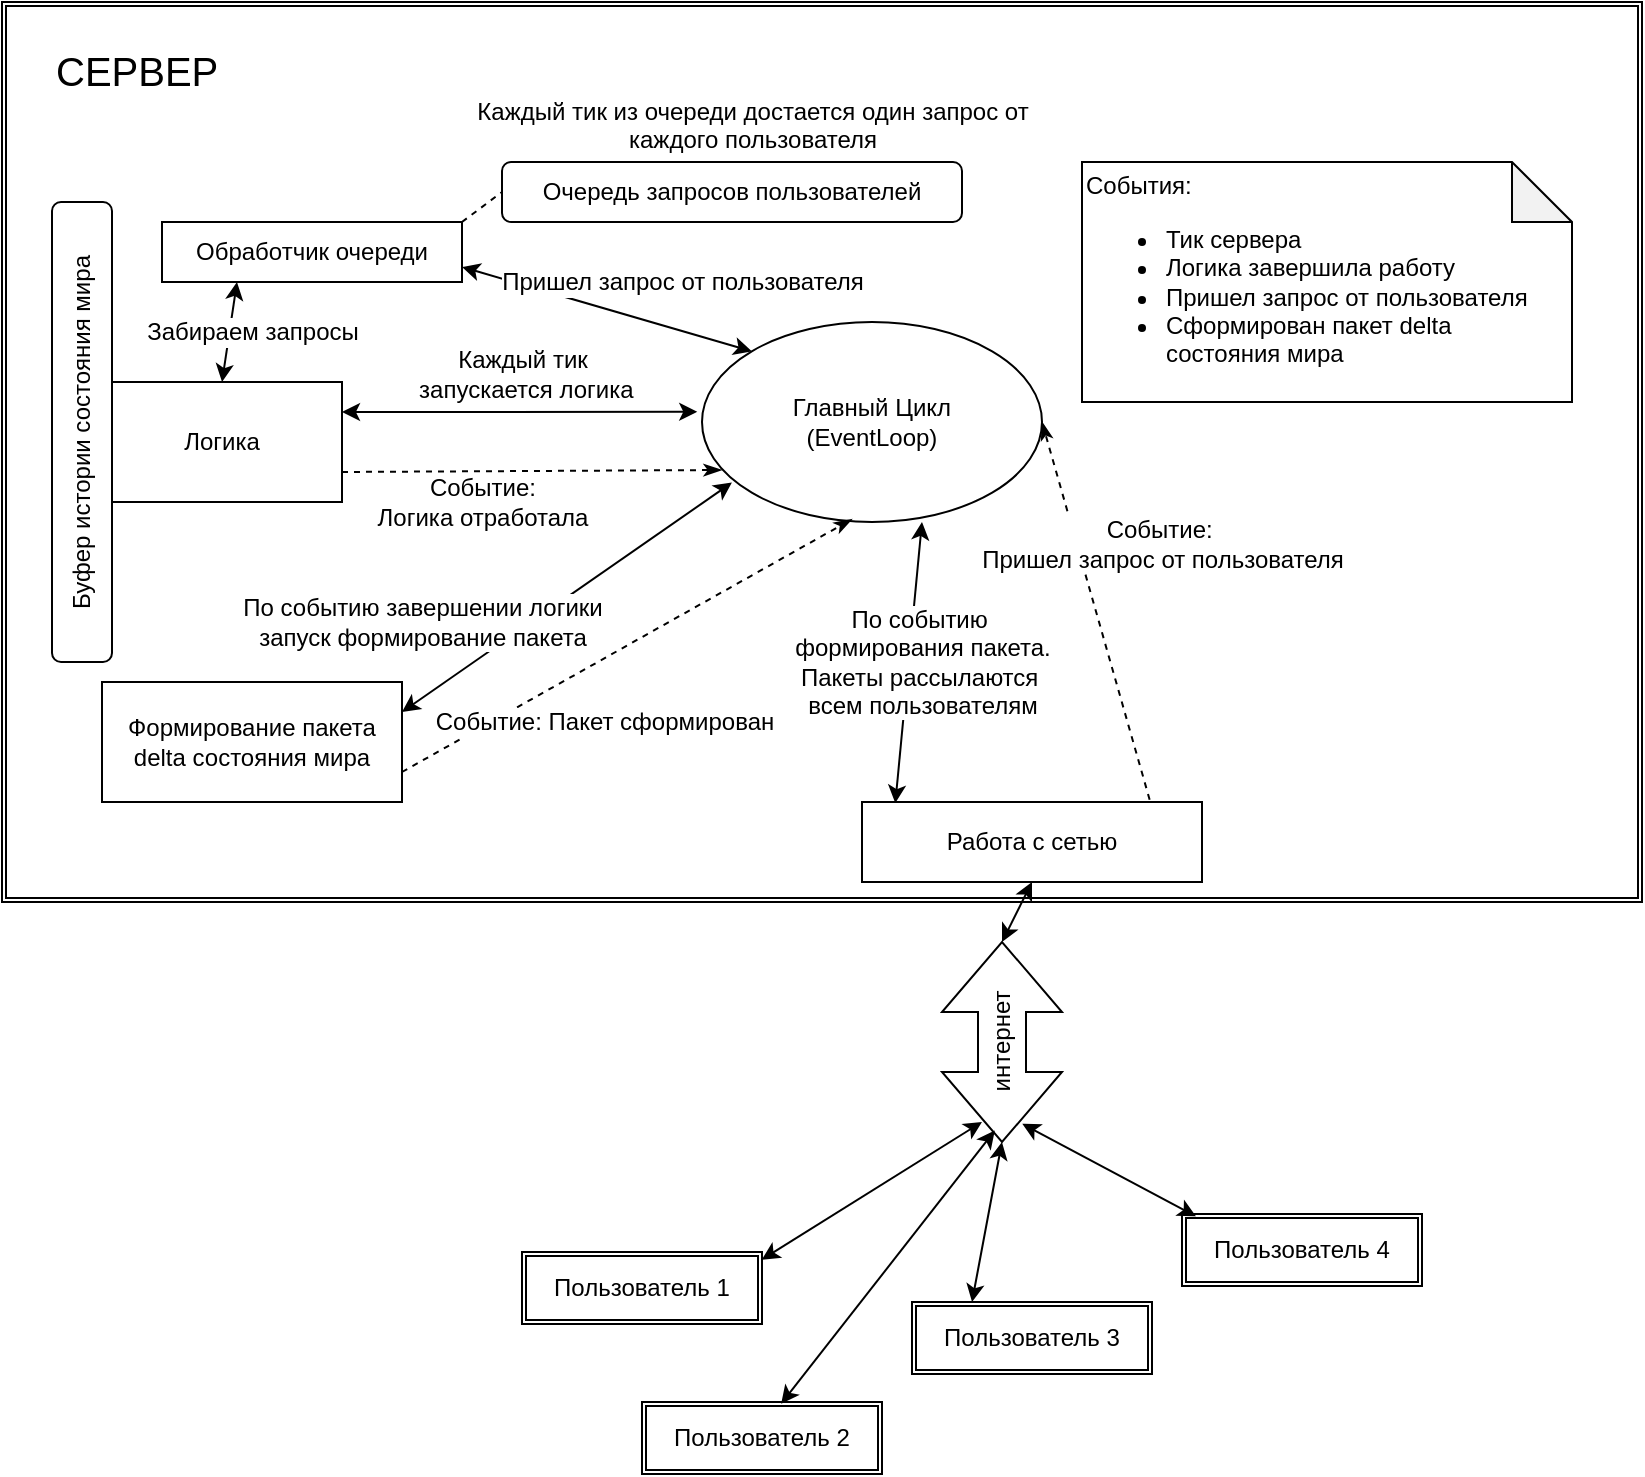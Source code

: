 <mxfile version="12.0.2" type="github" pages="1"><diagram id="n3CWlakhkd7H_7VRZHl7" name="Страница 1"><mxGraphModel dx="2249" dy="2054" grid="1" gridSize="10" guides="1" tooltips="1" connect="1" arrows="1" fold="1" page="1" pageScale="1" pageWidth="827" pageHeight="1169" math="0" shadow="0"><root><mxCell id="0"/><mxCell id="1" parent="0"/><mxCell id="3algpoN-MkSjuzmfYaeS-44" value="" style="shape=ext;double=1;rounded=0;whiteSpace=wrap;html=1;" vertex="1" parent="1"><mxGeometry x="-30" y="-40" width="820" height="450" as="geometry"/></mxCell><mxCell id="3algpoN-MkSjuzmfYaeS-2" value="Главный Цикл&lt;br&gt;(EventLoop)" style="ellipse;whiteSpace=wrap;html=1;" vertex="1" parent="1"><mxGeometry x="320" y="120" width="170" height="100" as="geometry"/></mxCell><mxCell id="3algpoN-MkSjuzmfYaeS-3" value="Логика" style="rounded=0;whiteSpace=wrap;html=1;" vertex="1" parent="1"><mxGeometry x="20" y="150" width="120" height="60" as="geometry"/></mxCell><mxCell id="3algpoN-MkSjuzmfYaeS-4" value="События:&lt;br&gt;&lt;ul&gt;&lt;li&gt;Тик сервера&lt;/li&gt;&lt;li&gt;Логика завершила работу&lt;/li&gt;&lt;li&gt;Пришел запрос от пользователя&lt;/li&gt;&lt;li&gt;Сформирован пакет delta состояния мира&lt;/li&gt;&lt;/ul&gt;" style="shape=note;whiteSpace=wrap;html=1;backgroundOutline=1;darkOpacity=0.05;align=left;" vertex="1" parent="1"><mxGeometry x="510" y="40" width="245" height="120" as="geometry"/></mxCell><mxCell id="3algpoN-MkSjuzmfYaeS-5" value="" style="endArrow=classic;startArrow=classic;html=1;entryX=-0.014;entryY=0.449;entryDx=0;entryDy=0;entryPerimeter=0;exitX=1;exitY=0.25;exitDx=0;exitDy=0;" edge="1" parent="1" source="3algpoN-MkSjuzmfYaeS-3" target="3algpoN-MkSjuzmfYaeS-2"><mxGeometry width="50" height="50" relative="1" as="geometry"><mxPoint x="80" y="290" as="sourcePoint"/><mxPoint x="130" y="240" as="targetPoint"/></mxGeometry></mxCell><mxCell id="3algpoN-MkSjuzmfYaeS-6" value="Каждый тик&lt;br&gt;&amp;nbsp;запускается логика" style="text;html=1;resizable=0;points=[];align=center;verticalAlign=middle;labelBackgroundColor=#ffffff;" vertex="1" connectable="0" parent="3algpoN-MkSjuzmfYaeS-5"><mxGeometry x="-0.142" y="3" relative="1" as="geometry"><mxPoint x="13.5" y="-16.5" as="offset"/></mxGeometry></mxCell><mxCell id="3algpoN-MkSjuzmfYaeS-8" value="Формирование пакета delta состояния мира" style="rounded=0;whiteSpace=wrap;html=1;" vertex="1" parent="1"><mxGeometry x="20" y="300" width="150" height="60" as="geometry"/></mxCell><mxCell id="3algpoN-MkSjuzmfYaeS-13" value="" style="endArrow=classicThin;dashed=1;html=1;exitX=1;exitY=0.75;exitDx=0;exitDy=0;entryX=0.058;entryY=0.74;entryDx=0;entryDy=0;entryPerimeter=0;startArrow=none;startFill=0;endFill=1;" edge="1" parent="1" source="3algpoN-MkSjuzmfYaeS-3" target="3algpoN-MkSjuzmfYaeS-2"><mxGeometry width="50" height="50" relative="1" as="geometry"><mxPoint x="160" y="235" as="sourcePoint"/><mxPoint x="210" y="185" as="targetPoint"/></mxGeometry></mxCell><mxCell id="3algpoN-MkSjuzmfYaeS-14" value="Событие: &lt;br&gt;Логика отработала" style="text;html=1;resizable=0;points=[];align=center;verticalAlign=middle;labelBackgroundColor=#ffffff;" vertex="1" connectable="0" parent="3algpoN-MkSjuzmfYaeS-13"><mxGeometry x="-0.216" y="-1" relative="1" as="geometry"><mxPoint x="-4.5" y="14.5" as="offset"/></mxGeometry></mxCell><mxCell id="3algpoN-MkSjuzmfYaeS-15" value="" style="endArrow=classic;startArrow=classic;html=1;entryX=0.088;entryY=0.803;entryDx=0;entryDy=0;entryPerimeter=0;exitX=1;exitY=0.25;exitDx=0;exitDy=0;" edge="1" parent="1" source="3algpoN-MkSjuzmfYaeS-8" target="3algpoN-MkSjuzmfYaeS-2"><mxGeometry width="50" height="50" relative="1" as="geometry"><mxPoint x="190" y="320" as="sourcePoint"/><mxPoint x="240" y="270" as="targetPoint"/></mxGeometry></mxCell><mxCell id="3algpoN-MkSjuzmfYaeS-16" value="По событию завершении логики&lt;br&gt;запуск формирование пакета" style="text;html=1;resizable=0;points=[];align=center;verticalAlign=middle;labelBackgroundColor=#ffffff;" vertex="1" connectable="0" parent="3algpoN-MkSjuzmfYaeS-15"><mxGeometry x="-0.215" y="-1" relative="1" as="geometry"><mxPoint x="-55.5" y="-1" as="offset"/></mxGeometry></mxCell><mxCell id="3algpoN-MkSjuzmfYaeS-17" value="Очередь запросов пользователей" style="rounded=1;whiteSpace=wrap;html=1;" vertex="1" parent="1"><mxGeometry x="220" y="40" width="230" height="30" as="geometry"/></mxCell><mxCell id="3algpoN-MkSjuzmfYaeS-19" value="Каждый тик из очереди достается один запрос от&lt;br&gt;каждого пользователя" style="text;html=1;resizable=0;points=[];autosize=1;align=center;verticalAlign=top;spacingTop=-4;" vertex="1" parent="1"><mxGeometry x="200" y="5" width="290" height="30" as="geometry"/></mxCell><mxCell id="3algpoN-MkSjuzmfYaeS-20" value="Обработчик очереди" style="rounded=0;whiteSpace=wrap;html=1;" vertex="1" parent="1"><mxGeometry x="50" y="70" width="150" height="30" as="geometry"/></mxCell><mxCell id="3algpoN-MkSjuzmfYaeS-21" value="" style="endArrow=classic;startArrow=classic;html=1;entryX=0;entryY=0;entryDx=0;entryDy=0;exitX=1;exitY=0.75;exitDx=0;exitDy=0;" edge="1" parent="1" source="3algpoN-MkSjuzmfYaeS-20" target="3algpoN-MkSjuzmfYaeS-2"><mxGeometry width="50" height="50" relative="1" as="geometry"><mxPoint x="20" y="430" as="sourcePoint"/><mxPoint x="70" y="380" as="targetPoint"/></mxGeometry></mxCell><mxCell id="3algpoN-MkSjuzmfYaeS-22" value="Пришел запрос от пользователя" style="text;html=1;resizable=0;points=[];align=center;verticalAlign=middle;labelBackgroundColor=#ffffff;" vertex="1" connectable="0" parent="3algpoN-MkSjuzmfYaeS-21"><mxGeometry x="-0.41" y="-1" relative="1" as="geometry"><mxPoint x="67.5" y="-6" as="offset"/></mxGeometry></mxCell><mxCell id="3algpoN-MkSjuzmfYaeS-23" value="" style="endArrow=classic;startArrow=classic;html=1;entryX=0.25;entryY=1;entryDx=0;entryDy=0;" edge="1" parent="1" target="3algpoN-MkSjuzmfYaeS-20"><mxGeometry width="50" height="50" relative="1" as="geometry"><mxPoint x="80" y="150" as="sourcePoint"/><mxPoint x="70" y="380" as="targetPoint"/></mxGeometry></mxCell><mxCell id="3algpoN-MkSjuzmfYaeS-24" value="Забираем запросы" style="text;html=1;resizable=0;points=[];align=center;verticalAlign=middle;labelBackgroundColor=#ffffff;" vertex="1" connectable="0" parent="3algpoN-MkSjuzmfYaeS-23"><mxGeometry x="0.311" y="3" relative="1" as="geometry"><mxPoint x="13" y="8" as="offset"/></mxGeometry></mxCell><mxCell id="3algpoN-MkSjuzmfYaeS-25" value="" style="endArrow=none;dashed=1;html=1;entryX=0;entryY=0.5;entryDx=0;entryDy=0;exitX=1;exitY=0;exitDx=0;exitDy=0;exitPerimeter=0;" edge="1" parent="1" source="3algpoN-MkSjuzmfYaeS-20" target="3algpoN-MkSjuzmfYaeS-17"><mxGeometry width="50" height="50" relative="1" as="geometry"><mxPoint x="20" y="430" as="sourcePoint"/><mxPoint x="70" y="380" as="targetPoint"/></mxGeometry></mxCell><mxCell id="3algpoN-MkSjuzmfYaeS-26" value="Работа с сетью" style="rounded=0;whiteSpace=wrap;html=1;" vertex="1" parent="1"><mxGeometry x="400" y="360" width="170" height="40" as="geometry"/></mxCell><mxCell id="3algpoN-MkSjuzmfYaeS-27" value="" style="endArrow=classicThin;dashed=1;html=1;exitX=0.846;exitY=-0.029;exitDx=0;exitDy=0;exitPerimeter=0;entryX=1;entryY=0.5;entryDx=0;entryDy=0;endFill=1;" edge="1" parent="1" source="3algpoN-MkSjuzmfYaeS-26" target="3algpoN-MkSjuzmfYaeS-2"><mxGeometry width="50" height="50" relative="1" as="geometry"><mxPoint x="540" y="290" as="sourcePoint"/><mxPoint x="590" y="240" as="targetPoint"/></mxGeometry></mxCell><mxCell id="3algpoN-MkSjuzmfYaeS-28" value="Событие:&amp;nbsp;&lt;br&gt;Пришел запрос от пользователя" style="text;html=1;resizable=0;points=[];align=center;verticalAlign=middle;labelBackgroundColor=#ffffff;" vertex="1" connectable="0" parent="3algpoN-MkSjuzmfYaeS-27"><mxGeometry x="0.163" y="-1" relative="1" as="geometry"><mxPoint x="36.5" y="-18.5" as="offset"/></mxGeometry></mxCell><mxCell id="3algpoN-MkSjuzmfYaeS-29" value="" style="endArrow=classicThin;dashed=1;html=1;exitX=1;exitY=0.75;exitDx=0;exitDy=0;entryX=0.441;entryY=0.986;entryDx=0;entryDy=0;entryPerimeter=0;endFill=1;" edge="1" parent="1" source="3algpoN-MkSjuzmfYaeS-8" target="3algpoN-MkSjuzmfYaeS-2"><mxGeometry width="50" height="50" relative="1" as="geometry"><mxPoint x="200" y="370" as="sourcePoint"/><mxPoint x="250" y="320" as="targetPoint"/></mxGeometry></mxCell><mxCell id="3algpoN-MkSjuzmfYaeS-30" value="Событие: Пакет сформирован" style="text;html=1;resizable=0;points=[];align=center;verticalAlign=middle;labelBackgroundColor=#ffffff;" vertex="1" connectable="0" parent="3algpoN-MkSjuzmfYaeS-29"><mxGeometry x="0.852" relative="1" as="geometry"><mxPoint x="-108" y="92" as="offset"/></mxGeometry></mxCell><mxCell id="3algpoN-MkSjuzmfYaeS-31" value="" style="endArrow=classic;startArrow=classic;html=1;entryX=0.647;entryY=1;entryDx=0;entryDy=0;entryPerimeter=0;exitX=0.098;exitY=0.014;exitDx=0;exitDy=0;exitPerimeter=0;" edge="1" parent="1" source="3algpoN-MkSjuzmfYaeS-26" target="3algpoN-MkSjuzmfYaeS-2"><mxGeometry width="50" height="50" relative="1" as="geometry"><mxPoint x="335" y="390" as="sourcePoint"/><mxPoint x="385" y="340" as="targetPoint"/></mxGeometry></mxCell><mxCell id="3algpoN-MkSjuzmfYaeS-32" value="По событию&amp;nbsp;&lt;br&gt;формирования пакета.&lt;br&gt;Пакеты рассылаются&amp;nbsp;&lt;br&gt;всем пользователям" style="text;html=1;resizable=0;points=[];align=center;verticalAlign=middle;labelBackgroundColor=#ffffff;" vertex="1" connectable="0" parent="3algpoN-MkSjuzmfYaeS-31"><mxGeometry x="-0.167" relative="1" as="geometry"><mxPoint x="8" y="-12" as="offset"/></mxGeometry></mxCell><mxCell id="3algpoN-MkSjuzmfYaeS-33" value="интернет" style="html=1;shadow=0;dashed=0;align=center;verticalAlign=middle;shape=mxgraph.arrows2.twoWayArrow;dy=0.6;dx=35;rotation=-90;" vertex="1" parent="1"><mxGeometry x="420" y="450" width="100" height="60" as="geometry"/></mxCell><mxCell id="3algpoN-MkSjuzmfYaeS-34" value="Пользователь 1" style="shape=ext;double=1;rounded=0;whiteSpace=wrap;html=1;" vertex="1" parent="1"><mxGeometry x="230" y="585" width="120" height="36" as="geometry"/></mxCell><mxCell id="3algpoN-MkSjuzmfYaeS-35" value="Пользователь 2" style="shape=ext;double=1;rounded=0;whiteSpace=wrap;html=1;" vertex="1" parent="1"><mxGeometry x="290" y="660" width="120" height="36" as="geometry"/></mxCell><mxCell id="3algpoN-MkSjuzmfYaeS-36" value="Пользователь 3" style="shape=ext;double=1;rounded=0;whiteSpace=wrap;html=1;" vertex="1" parent="1"><mxGeometry x="425" y="610" width="120" height="36" as="geometry"/></mxCell><mxCell id="3algpoN-MkSjuzmfYaeS-37" value="Пользователь 4" style="shape=ext;double=1;rounded=0;whiteSpace=wrap;html=1;" vertex="1" parent="1"><mxGeometry x="560" y="566" width="120" height="36" as="geometry"/></mxCell><mxCell id="3algpoN-MkSjuzmfYaeS-38" value="" style="endArrow=classic;startArrow=classic;html=1;entryX=0.1;entryY=0.333;entryDx=0;entryDy=0;entryPerimeter=0;exitX=0.999;exitY=0.107;exitDx=0;exitDy=0;exitPerimeter=0;" edge="1" parent="1" source="3algpoN-MkSjuzmfYaeS-34" target="3algpoN-MkSjuzmfYaeS-33"><mxGeometry width="50" height="50" relative="1" as="geometry"><mxPoint x="90" y="770" as="sourcePoint"/><mxPoint x="140" y="720" as="targetPoint"/></mxGeometry></mxCell><mxCell id="3algpoN-MkSjuzmfYaeS-40" value="" style="endArrow=classic;startArrow=classic;html=1;entryX=0.1;entryY=0.333;entryDx=0;entryDy=0;entryPerimeter=0;exitX=0.25;exitY=0;exitDx=0;exitDy=0;" edge="1" parent="1" source="3algpoN-MkSjuzmfYaeS-36"><mxGeometry width="50" height="50" relative="1" as="geometry"><mxPoint x="359.88" y="598.852" as="sourcePoint"/><mxPoint x="469.98" y="530" as="targetPoint"/></mxGeometry></mxCell><mxCell id="3algpoN-MkSjuzmfYaeS-41" value="" style="endArrow=classic;startArrow=classic;html=1;entryX=0.057;entryY=0.44;entryDx=0;entryDy=0;entryPerimeter=0;exitX=0.58;exitY=0.024;exitDx=0;exitDy=0;exitPerimeter=0;" edge="1" parent="1" source="3algpoN-MkSjuzmfYaeS-35" target="3algpoN-MkSjuzmfYaeS-33"><mxGeometry width="50" height="50" relative="1" as="geometry"><mxPoint x="369.88" y="608.852" as="sourcePoint"/><mxPoint x="479.98" y="540" as="targetPoint"/></mxGeometry></mxCell><mxCell id="3algpoN-MkSjuzmfYaeS-42" value="" style="endArrow=classic;startArrow=classic;html=1;entryX=0.091;entryY=0.669;entryDx=0;entryDy=0;entryPerimeter=0;exitX=0.058;exitY=0.032;exitDx=0;exitDy=0;exitPerimeter=0;" edge="1" parent="1" source="3algpoN-MkSjuzmfYaeS-37" target="3algpoN-MkSjuzmfYaeS-33"><mxGeometry width="50" height="50" relative="1" as="geometry"><mxPoint x="379.88" y="618.852" as="sourcePoint"/><mxPoint x="489.98" y="550" as="targetPoint"/></mxGeometry></mxCell><mxCell id="3algpoN-MkSjuzmfYaeS-43" value="" style="endArrow=classic;startArrow=classic;html=1;entryX=0.5;entryY=1;entryDx=0;entryDy=0;exitX=1;exitY=0.5;exitDx=0;exitDy=0;exitPerimeter=0;" edge="1" parent="1" source="3algpoN-MkSjuzmfYaeS-33" target="3algpoN-MkSjuzmfYaeS-26"><mxGeometry width="50" height="50" relative="1" as="geometry"><mxPoint x="606.96" y="486.152" as="sourcePoint"/><mxPoint x="520.14" y="439.9" as="targetPoint"/></mxGeometry></mxCell><mxCell id="3algpoN-MkSjuzmfYaeS-45" value="&lt;font style=&quot;font-size: 20px&quot;&gt;СЕРВЕР&lt;/font&gt;" style="text;html=1;resizable=0;points=[];autosize=1;align=left;verticalAlign=top;spacingTop=-4;" vertex="1" parent="1"><mxGeometry x="-5" y="-20" width="100" height="20" as="geometry"/></mxCell><mxCell id="3algpoN-MkSjuzmfYaeS-47" value="Буфер истории состояния мира" style="rounded=1;whiteSpace=wrap;html=1;rotation=-90;" vertex="1" parent="1"><mxGeometry x="-105" y="160" width="230" height="30" as="geometry"/></mxCell></root></mxGraphModel></diagram></mxfile>
